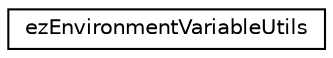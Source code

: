 digraph "Graphical Class Hierarchy"
{
 // LATEX_PDF_SIZE
  edge [fontname="Helvetica",fontsize="10",labelfontname="Helvetica",labelfontsize="10"];
  node [fontname="Helvetica",fontsize="10",shape=record];
  rankdir="LR";
  Node0 [label="ezEnvironmentVariableUtils",height=0.2,width=0.4,color="black", fillcolor="white", style="filled",URL="$d5/d8d/classez_environment_variable_utils.htm",tooltip="This is a helper class to interact with environment variables."];
}

